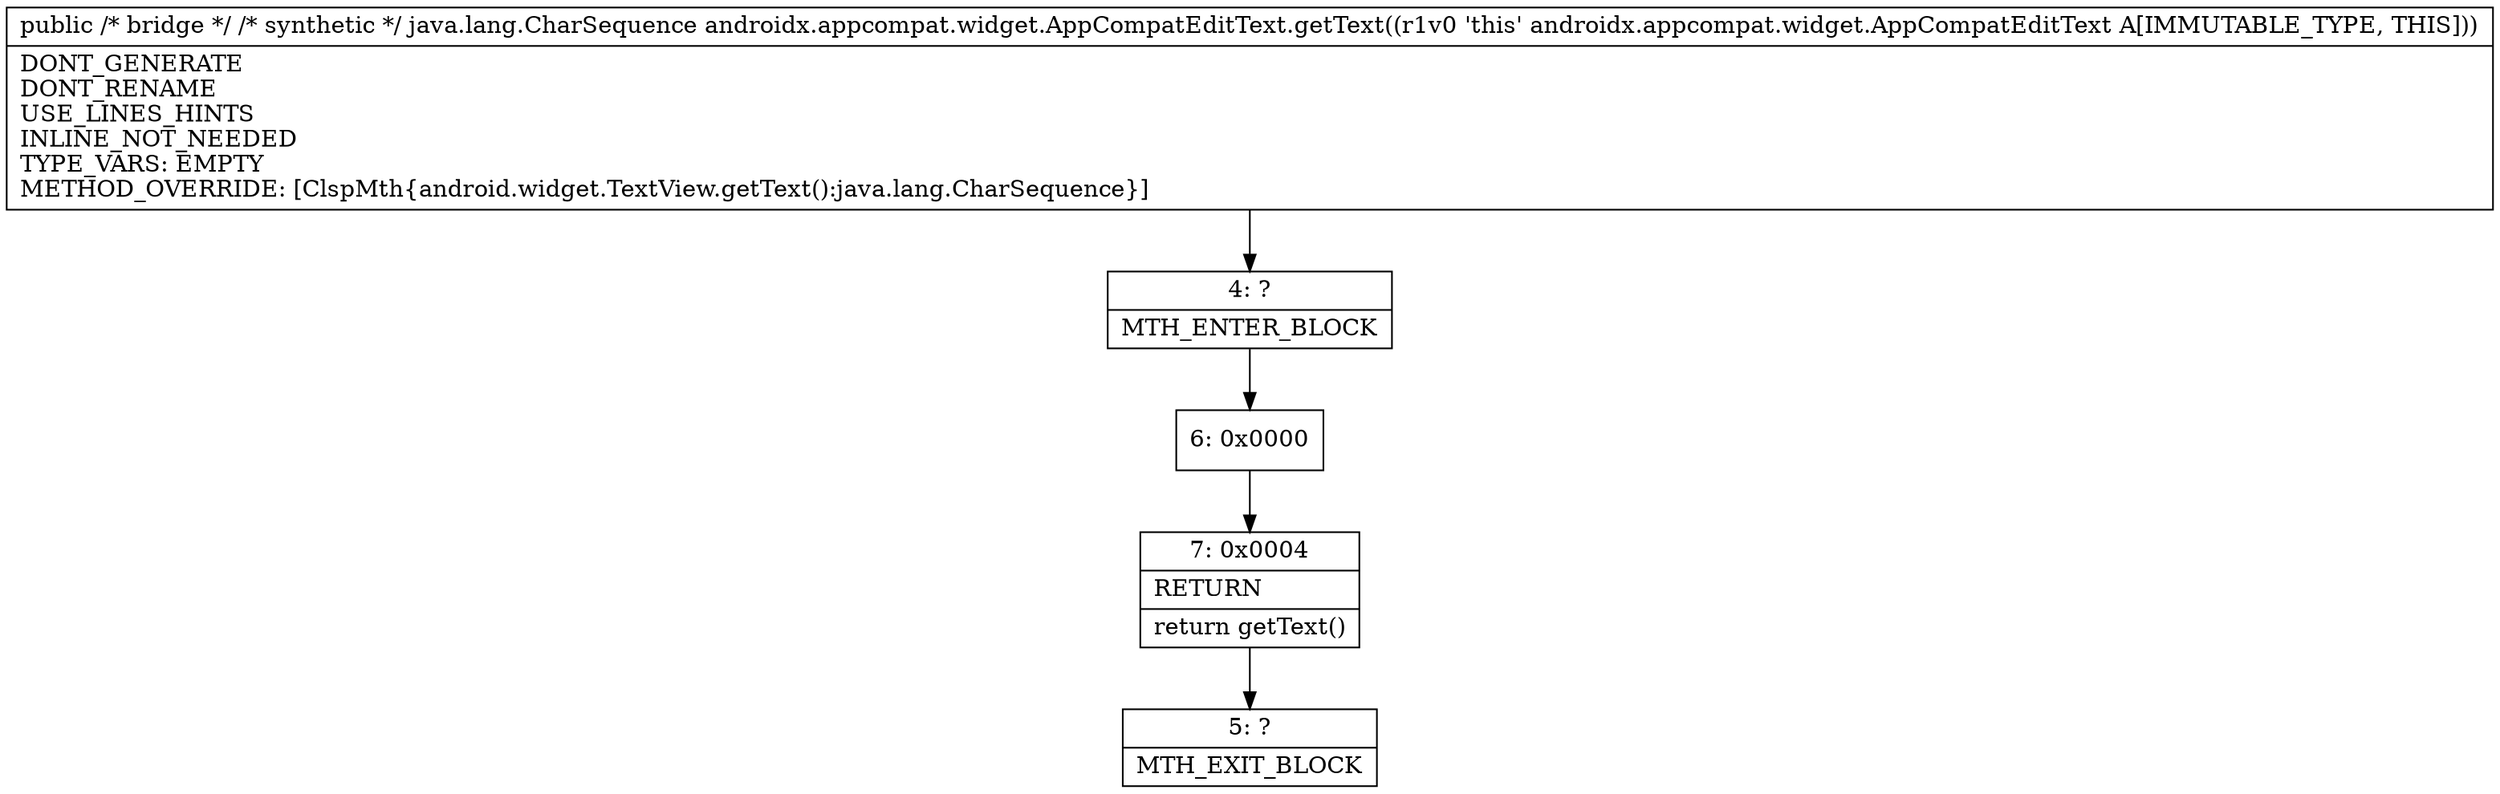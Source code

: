 digraph "CFG forandroidx.appcompat.widget.AppCompatEditText.getText()Ljava\/lang\/CharSequence;" {
Node_4 [shape=record,label="{4\:\ ?|MTH_ENTER_BLOCK\l}"];
Node_6 [shape=record,label="{6\:\ 0x0000}"];
Node_7 [shape=record,label="{7\:\ 0x0004|RETURN\l|return getText()\l}"];
Node_5 [shape=record,label="{5\:\ ?|MTH_EXIT_BLOCK\l}"];
MethodNode[shape=record,label="{public \/* bridge *\/ \/* synthetic *\/ java.lang.CharSequence androidx.appcompat.widget.AppCompatEditText.getText((r1v0 'this' androidx.appcompat.widget.AppCompatEditText A[IMMUTABLE_TYPE, THIS]))  | DONT_GENERATE\lDONT_RENAME\lUSE_LINES_HINTS\lINLINE_NOT_NEEDED\lTYPE_VARS: EMPTY\lMETHOD_OVERRIDE: [ClspMth\{android.widget.TextView.getText():java.lang.CharSequence\}]\l}"];
MethodNode -> Node_4;Node_4 -> Node_6;
Node_6 -> Node_7;
Node_7 -> Node_5;
}

